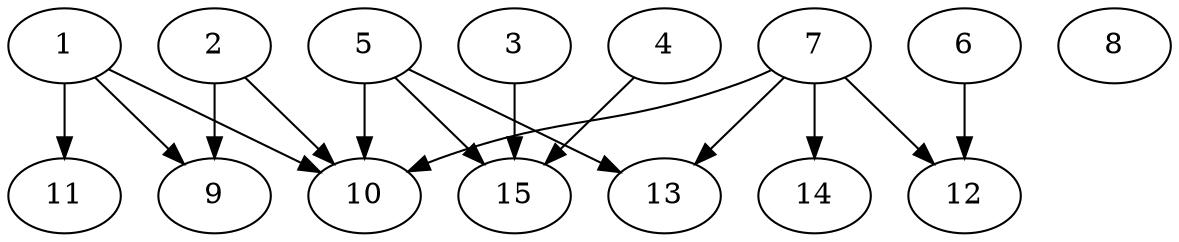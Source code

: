 // DAG automatically generated by daggen at Thu Oct  3 13:59:26 2019
// ./daggen --dot -n 15 --ccr 0.4 --fat 0.9 --regular 0.7 --density 0.6 --mindata 5242880 --maxdata 52428800 
digraph G {
  1 [size="130165760", alpha="0.13", expect_size="52066304"] 
  1 -> 9 [size ="52066304"]
  1 -> 10 [size ="52066304"]
  1 -> 11 [size ="52066304"]
  2 [size="45762560", alpha="0.07", expect_size="18305024"] 
  2 -> 9 [size ="18305024"]
  2 -> 10 [size ="18305024"]
  3 [size="37532160", alpha="0.14", expect_size="15012864"] 
  3 -> 15 [size ="15012864"]
  4 [size="41835520", alpha="0.19", expect_size="16734208"] 
  4 -> 15 [size ="16734208"]
  5 [size="67281920", alpha="0.00", expect_size="26912768"] 
  5 -> 10 [size ="26912768"]
  5 -> 13 [size ="26912768"]
  5 -> 15 [size ="26912768"]
  6 [size="86123520", alpha="0.01", expect_size="34449408"] 
  6 -> 12 [size ="34449408"]
  7 [size="111354880", alpha="0.09", expect_size="44541952"] 
  7 -> 10 [size ="44541952"]
  7 -> 12 [size ="44541952"]
  7 -> 13 [size ="44541952"]
  7 -> 14 [size ="44541952"]
  8 [size="88153600", alpha="0.09", expect_size="35261440"] 
  9 [size="49989120", alpha="0.16", expect_size="19995648"] 
  10 [size="83558400", alpha="0.19", expect_size="33423360"] 
  11 [size="60976640", alpha="0.10", expect_size="24390656"] 
  12 [size="21760000", alpha="0.18", expect_size="8704000"] 
  13 [size="61419520", alpha="0.17", expect_size="24567808"] 
  14 [size="26984960", alpha="0.05", expect_size="10793984"] 
  15 [size="23283200", alpha="0.13", expect_size="9313280"] 
}
